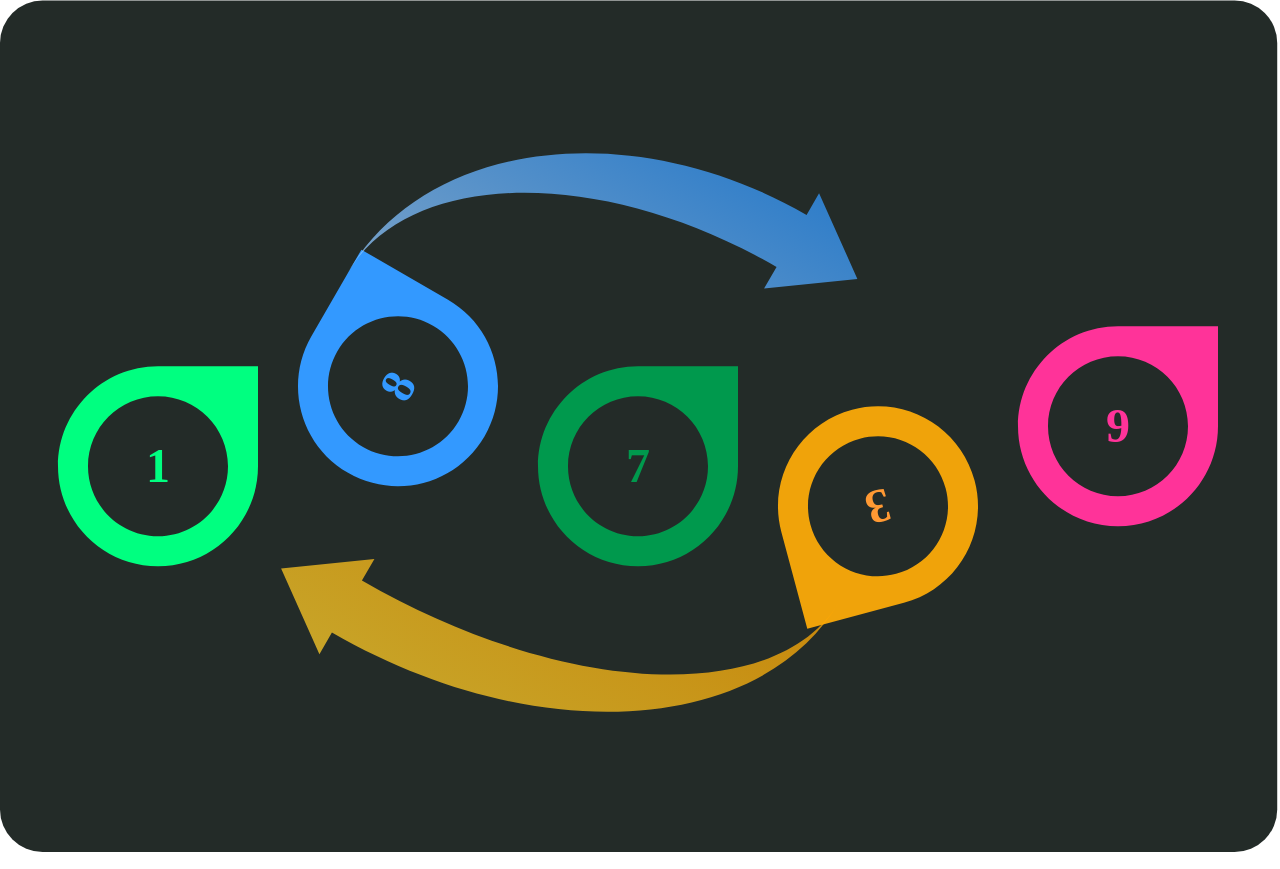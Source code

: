 <mxfile version="24.1.0" type="device">
  <diagram name="Page-1" id="3HNNUvmI26e6U34l2Z3O">
    <mxGraphModel dx="1146" dy="824" grid="1" gridSize="10" guides="1" tooltips="1" connect="1" arrows="1" fold="1" page="1" pageScale="1" pageWidth="980" pageHeight="690" math="0" shadow="0">
      <root>
        <mxCell id="0" />
        <mxCell id="1" parent="0" />
        <mxCell id="q-ZejeubLX4BjsPiB8f2-21" value="" style="rounded=1;whiteSpace=wrap;html=1;fillColor=#232b28;arcSize=5;fontColor=#2a2b2e;glass=0;shadow=0;strokeColor=none;" vertex="1" parent="1">
          <mxGeometry x="171" y="94.26" width="638.61" height="425.74" as="geometry" />
        </mxCell>
        <mxCell id="q-ZejeubLX4BjsPiB8f2-1" value="7" style="verticalLabelPosition=middle;verticalAlign=middle;html=1;shape=mxgraph.infographic.circularCallout;dy=15;fillColor=#00994D;strokeColor=none;labelPosition=center;align=center;fontColor=#00994D;fontStyle=1;fontSize=24;whiteSpace=wrap;fontFamily=Aptos;" vertex="1" parent="1">
          <mxGeometry x="440" y="277.13" width="100" height="100" as="geometry" />
        </mxCell>
        <mxCell id="q-ZejeubLX4BjsPiB8f2-12" value="8" style="verticalLabelPosition=middle;verticalAlign=middle;html=1;shape=mxgraph.infographic.circularCallout;dy=15;fillColor=#3399FF;strokeColor=none;labelPosition=center;align=center;fontColor=#3399FF;fontStyle=1;fontSize=24;whiteSpace=wrap;fontFamily=Aptos;rotation=-60;" vertex="1" parent="1">
          <mxGeometry x="320" y="237.13" width="100" height="100" as="geometry" />
        </mxCell>
        <mxCell id="q-ZejeubLX4BjsPiB8f2-13" value="1" style="verticalLabelPosition=middle;verticalAlign=middle;html=1;shape=mxgraph.infographic.circularCallout;dy=15;fillColor=#00FF80;strokeColor=none;labelPosition=center;align=center;fontColor=#00FF80;fontStyle=1;fontSize=24;whiteSpace=wrap;fontFamily=Aptos;" vertex="1" parent="1">
          <mxGeometry x="200" y="277.13" width="100" height="100" as="geometry" />
        </mxCell>
        <mxCell id="q-ZejeubLX4BjsPiB8f2-14" value="3" style="verticalLabelPosition=middle;verticalAlign=middle;html=1;shape=mxgraph.infographic.circularCallout;dy=15;fillColor=#f0a30a;strokeColor=none;labelPosition=center;align=center;fontStyle=1;fontSize=24;whiteSpace=wrap;fontColor=#FF9933;fontFamily=Aptos;rotation=-195;" vertex="1" parent="1">
          <mxGeometry x="560" y="297.13" width="100" height="100" as="geometry" />
        </mxCell>
        <mxCell id="q-ZejeubLX4BjsPiB8f2-15" value="9" style="verticalLabelPosition=middle;verticalAlign=middle;html=1;shape=mxgraph.infographic.circularCallout;dy=15;fillColor=#FF3399;strokeColor=none;labelPosition=center;align=center;fontColor=#FF3399;fontStyle=1;fontSize=24;whiteSpace=wrap;fontFamily=Aptos;" vertex="1" parent="1">
          <mxGeometry x="680" y="257.13" width="100" height="100" as="geometry" />
        </mxCell>
        <mxCell id="q-ZejeubLX4BjsPiB8f2-17" value="" style="html=1;shadow=0;dashed=0;align=center;verticalAlign=middle;shape=mxgraph.arrows2.jumpInArrow;dy=15;dx=38;arrowHead=55;rotation=30;fillColor=#99CCFF;gradientColor=#3399FF;strokeColor=none;gradientDirection=north;opacity=75;" vertex="1" parent="1">
          <mxGeometry x="367.72" y="143.8" width="222.28" height="153.33" as="geometry" />
        </mxCell>
        <mxCell id="q-ZejeubLX4BjsPiB8f2-18" value="" style="html=1;shadow=0;dashed=0;align=center;verticalAlign=middle;shape=mxgraph.arrows2.jumpInArrow;dy=15;dx=38;arrowHead=55;rotation=120;fillColor=#ffcd28;gradientColor=#ffa500;strokeColor=none;direction=south;opacity=75;" vertex="1" parent="1">
          <mxGeometry x="367.72" y="273.19" width="153.33" height="250" as="geometry" />
        </mxCell>
      </root>
    </mxGraphModel>
  </diagram>
</mxfile>
